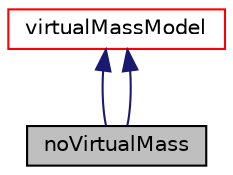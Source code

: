 digraph "noVirtualMass"
{
  bgcolor="transparent";
  edge [fontname="Helvetica",fontsize="10",labelfontname="Helvetica",labelfontsize="10"];
  node [fontname="Helvetica",fontsize="10",shape=record];
  Node3 [label="noVirtualMass",height=0.2,width=0.4,color="black", fillcolor="grey75", style="filled", fontcolor="black"];
  Node4 -> Node3 [dir="back",color="midnightblue",fontsize="10",style="solid",fontname="Helvetica"];
  Node4 [label="virtualMassModel",height=0.2,width=0.4,color="red",URL="$a02560.html"];
  Node4 -> Node3 [dir="back",color="midnightblue",fontsize="10",style="solid",fontname="Helvetica"];
}
